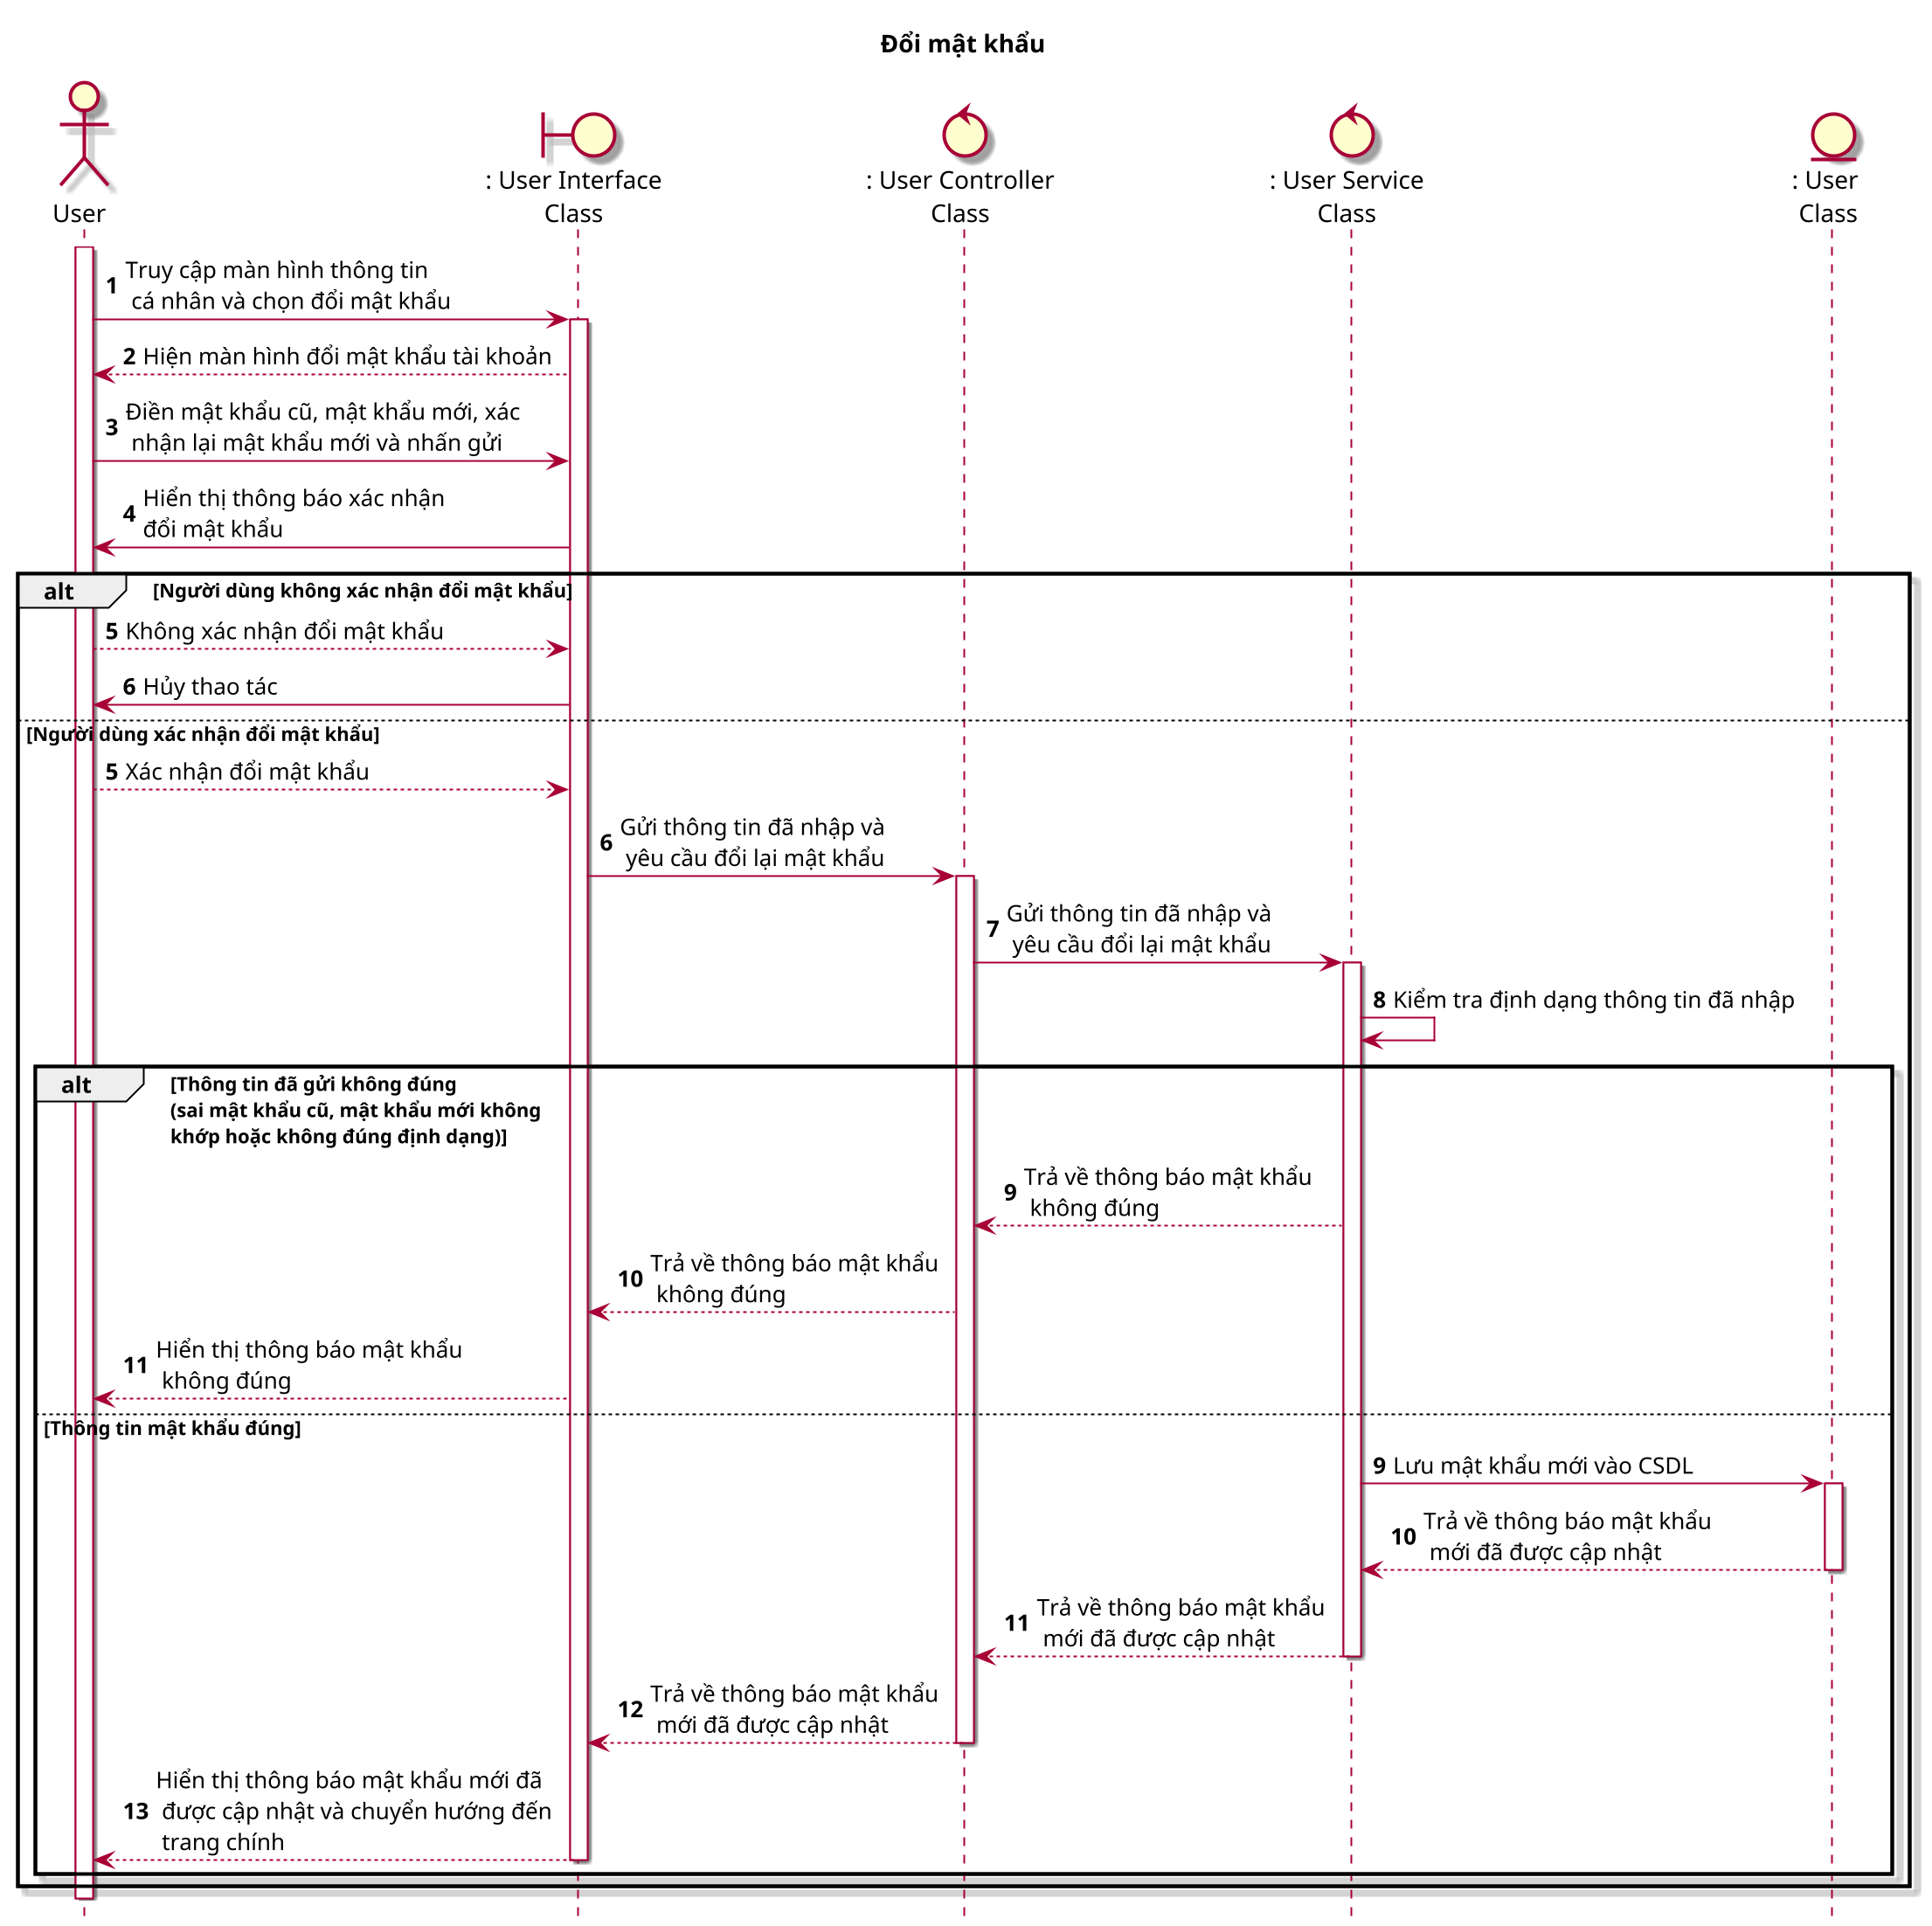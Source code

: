 @startuml SEQ04_changePassword
    title: Đổi mật khẩu

    skin rose
    scale 2
    hide footbox

    actor "User" as user
    boundary ": User Interface\nClass" as ui
    control ": User Controller\nClass" as ctr
    control ": User Service\nClass" as sv
    entity ": User \nClass" as ent

    autonumber

    user ++
    user -> ui: Truy cập màn hình thông tin \n cá nhân và chọn đổi mật khẩu
    ui ++
    ui --> user: Hiện màn hình đổi mật khẩu tài khoản
    user -> ui: Điền mật khẩu cũ, mật khẩu mới, xác\n nhận lại mật khẩu mới và nhấn gửi
    ui -> user: Hiển thị thông báo xác nhận \nđổi mật khẩu

    alt Người dùng không xác nhận đổi mật khẩu

        user --> ui : Không xác nhận đổi mật khẩu
        ui -> user: Hủy thao tác

    else Người dùng xác nhận đổi mật khẩu

        autonumber 5

        user --> ui : Xác nhận đổi mật khẩu
        ui -> ctr: Gửi thông tin đã nhập và \n yêu cầu đổi lại mật khẩu
        ctr ++
        ctr -> sv: Gửi thông tin đã nhập và \n yêu cầu đổi lại mật khẩu
        sv ++
        sv -> sv: Kiểm tra định dạng thông tin đã nhập

        alt Thông tin đã gửi không đúng \n(sai mật khẩu cũ, mật khẩu mới không \nkhớp hoặc không đúng định dạng)
            sv --> ctr: Trả về thông báo mật khẩu\n không đúng 
            ctr --> ui: Trả về thông báo mật khẩu\n không đúng 
            ui --> user: Hiển thị thông báo mật khẩu\n không đúng 
        else Thông tin mật khẩu đúng 

            autonumber 9

            sv -> ent: Lưu mật khẩu mới vào CSDL
            ent ++
            
            ent --> sv: Trả về thông báo mật khẩu \n mới đã được cập nhật
            ent --
            sv --> ctr: Trả về thông báo mật khẩu \n mới đã được cập nhật
            sv --
            ctr --> ui: Trả về thông báo mật khẩu \n mới đã được cập nhật
            ctr--
            ui --> user: Hiển thị thông báo mật khẩu mới đã \n được cập nhật và chuyển hướng đến \n trang chính
            ui --
        end
    end
    user --
@enduml